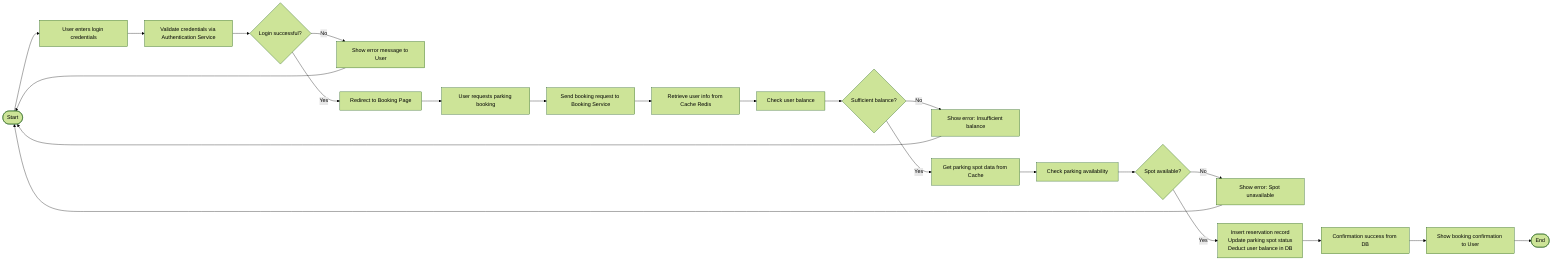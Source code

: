 ---
config:
  theme: forest
---
flowchart LR
    %% Actors and Start
    A([Start]) --> B[User enters login credentials]
    B --> C[Validate credentials via Authentication Service]
    C --> D{Login successful?}
    D -->|No| Z1[Show error message to User] --> A
    D -->|Yes| E[Redirect to Booking Page]

    %% Booking request
    E --> F[User requests parking booking]
    F --> G[Send booking request to Booking Service]
    G --> H[Retrieve user info from Cache Redis]
    H --> I[Check user balance]

    %% Balance check
    I --> J{Sufficient balance?}
    J -->|No| K[Show error: Insufficient balance] --> A
    J -->|Yes| L[Get parking spot data from Cache]

    %% Availability check
    L --> M[Check parking availability]
    M --> N{Spot available?}
    N -->|No| O[Show error: Spot unavailable] --> A
    N -->|Yes| P[Insert reservation record<br/>Update parking spot status<br/>Deduct user balance in DB]

    %% Success flow
    P --> Q[Confirmation success from DB]
    Q --> R[Show booking confirmation to User]
    R --> S([End])